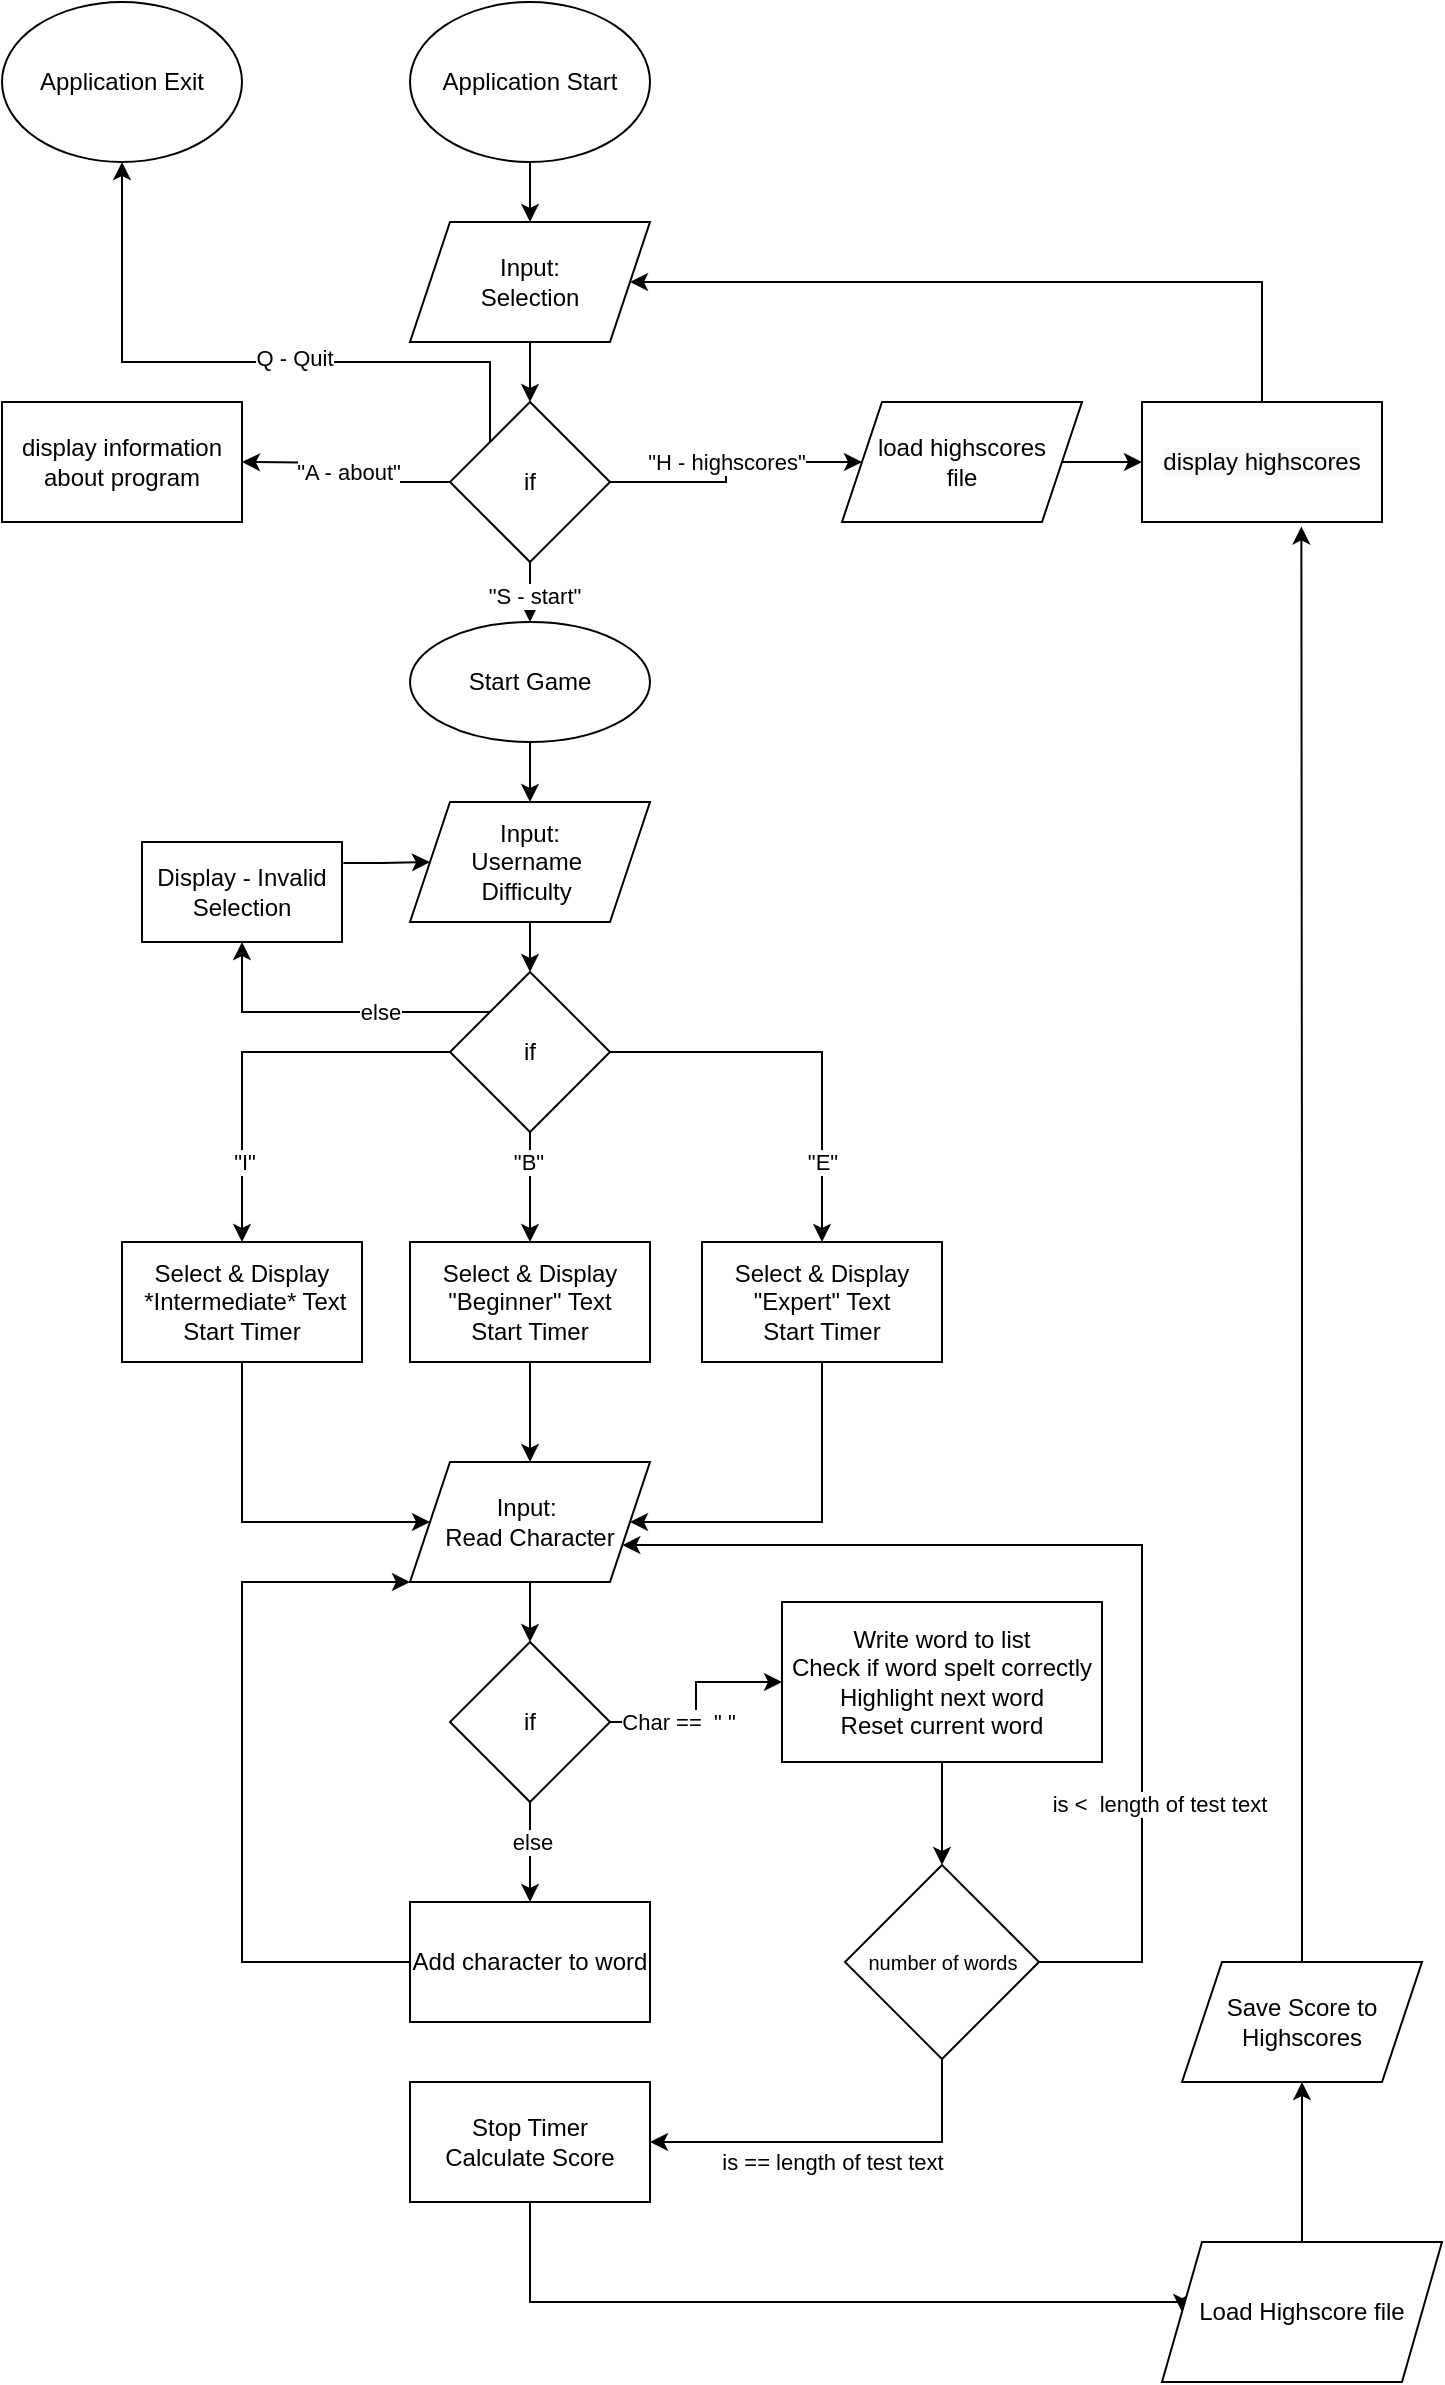 <mxfile version="14.7.6" type="device"><diagram id="Sze8guFou8E7cLVvRhRO" name="Page-1"><mxGraphModel dx="730" dy="555" grid="1" gridSize="10" guides="1" tooltips="1" connect="1" arrows="1" fold="1" page="1" pageScale="1" pageWidth="900" pageHeight="1600" math="0" shadow="0"><root><mxCell id="0"/><mxCell id="1" parent="0"/><mxCell id="P8h3gpK55RwIdtBILjKK-3" value="" style="edgeStyle=orthogonalEdgeStyle;rounded=0;orthogonalLoop=1;jettySize=auto;html=1;" edge="1" parent="1" source="P8h3gpK55RwIdtBILjKK-1" target="P8h3gpK55RwIdtBILjKK-2"><mxGeometry relative="1" as="geometry"/></mxCell><mxCell id="P8h3gpK55RwIdtBILjKK-1" value="Application Start" style="ellipse;whiteSpace=wrap;html=1;" vertex="1" parent="1"><mxGeometry x="354" y="60" width="120" height="80" as="geometry"/></mxCell><mxCell id="P8h3gpK55RwIdtBILjKK-7" value="" style="edgeStyle=orthogonalEdgeStyle;rounded=0;orthogonalLoop=1;jettySize=auto;html=1;" edge="1" parent="1" source="P8h3gpK55RwIdtBILjKK-2" target="P8h3gpK55RwIdtBILjKK-6"><mxGeometry relative="1" as="geometry"/></mxCell><mxCell id="P8h3gpK55RwIdtBILjKK-2" value="Input:&lt;br&gt;Selection" style="shape=parallelogram;perimeter=parallelogramPerimeter;whiteSpace=wrap;html=1;fixedSize=1;" vertex="1" parent="1"><mxGeometry x="354" y="170" width="120" height="60" as="geometry"/></mxCell><mxCell id="P8h3gpK55RwIdtBILjKK-9" value="&quot;H - highscores&quot;" style="edgeStyle=orthogonalEdgeStyle;rounded=0;orthogonalLoop=1;jettySize=auto;html=1;entryX=0;entryY=0.5;entryDx=0;entryDy=0;" edge="1" parent="1" source="P8h3gpK55RwIdtBILjKK-6" target="P8h3gpK55RwIdtBILjKK-52"><mxGeometry relative="1" as="geometry"><mxPoint x="570" y="290" as="targetPoint"/></mxGeometry></mxCell><mxCell id="P8h3gpK55RwIdtBILjKK-11" value="&quot;A - about&quot;" style="edgeStyle=orthogonalEdgeStyle;rounded=0;orthogonalLoop=1;jettySize=auto;html=1;" edge="1" parent="1" source="P8h3gpK55RwIdtBILjKK-6"><mxGeometry relative="1" as="geometry"><mxPoint x="270" y="290" as="targetPoint"/></mxGeometry></mxCell><mxCell id="P8h3gpK55RwIdtBILjKK-13" value="" style="edgeStyle=orthogonalEdgeStyle;rounded=0;orthogonalLoop=1;jettySize=auto;html=1;" edge="1" parent="1" source="P8h3gpK55RwIdtBILjKK-6" target="P8h3gpK55RwIdtBILjKK-12"><mxGeometry relative="1" as="geometry"/></mxCell><mxCell id="P8h3gpK55RwIdtBILjKK-14" value="&quot;S - start&quot;" style="edgeLabel;html=1;align=center;verticalAlign=middle;resizable=0;points=[];" vertex="1" connectable="0" parent="P8h3gpK55RwIdtBILjKK-13"><mxGeometry x="-0.086" y="-2" relative="1" as="geometry"><mxPoint as="offset"/></mxGeometry></mxCell><mxCell id="P8h3gpK55RwIdtBILjKK-72" style="edgeStyle=orthogonalEdgeStyle;rounded=0;orthogonalLoop=1;jettySize=auto;html=1;exitX=0;exitY=0;exitDx=0;exitDy=0;" edge="1" parent="1" source="P8h3gpK55RwIdtBILjKK-6" target="P8h3gpK55RwIdtBILjKK-71"><mxGeometry relative="1" as="geometry"><Array as="points"><mxPoint x="394" y="240"/><mxPoint x="210" y="240"/></Array></mxGeometry></mxCell><mxCell id="P8h3gpK55RwIdtBILjKK-73" value="Q - Quit" style="edgeLabel;html=1;align=center;verticalAlign=middle;resizable=0;points=[];" vertex="1" connectable="0" parent="P8h3gpK55RwIdtBILjKK-72"><mxGeometry x="0.099" y="-2" relative="1" as="geometry"><mxPoint x="40" as="offset"/></mxGeometry></mxCell><mxCell id="P8h3gpK55RwIdtBILjKK-6" value="if" style="rhombus;whiteSpace=wrap;html=1;" vertex="1" parent="1"><mxGeometry x="374" y="260" width="80" height="80" as="geometry"/></mxCell><mxCell id="P8h3gpK55RwIdtBILjKK-16" value="" style="edgeStyle=orthogonalEdgeStyle;rounded=0;orthogonalLoop=1;jettySize=auto;html=1;" edge="1" parent="1" source="P8h3gpK55RwIdtBILjKK-12" target="P8h3gpK55RwIdtBILjKK-15"><mxGeometry relative="1" as="geometry"/></mxCell><mxCell id="P8h3gpK55RwIdtBILjKK-12" value="Start Game" style="ellipse;whiteSpace=wrap;html=1;" vertex="1" parent="1"><mxGeometry x="354" y="370" width="120" height="60" as="geometry"/></mxCell><mxCell id="P8h3gpK55RwIdtBILjKK-18" value="" style="edgeStyle=orthogonalEdgeStyle;rounded=0;orthogonalLoop=1;jettySize=auto;html=1;" edge="1" parent="1" source="P8h3gpK55RwIdtBILjKK-15" target="P8h3gpK55RwIdtBILjKK-17"><mxGeometry relative="1" as="geometry"/></mxCell><mxCell id="P8h3gpK55RwIdtBILjKK-15" value="Input:&lt;br&gt;Username&amp;nbsp;&lt;br&gt;Difficulty&amp;nbsp;" style="shape=parallelogram;perimeter=parallelogramPerimeter;whiteSpace=wrap;html=1;fixedSize=1;" vertex="1" parent="1"><mxGeometry x="354" y="460" width="120" height="60" as="geometry"/></mxCell><mxCell id="P8h3gpK55RwIdtBILjKK-20" value="" style="edgeStyle=orthogonalEdgeStyle;rounded=0;orthogonalLoop=1;jettySize=auto;html=1;" edge="1" parent="1" source="P8h3gpK55RwIdtBILjKK-17" target="P8h3gpK55RwIdtBILjKK-19"><mxGeometry relative="1" as="geometry"/></mxCell><mxCell id="P8h3gpK55RwIdtBILjKK-26" value="&quot;I&quot;" style="edgeLabel;html=1;align=center;verticalAlign=middle;resizable=0;points=[];" vertex="1" connectable="0" parent="P8h3gpK55RwIdtBILjKK-20"><mxGeometry x="-0.233" y="-2" relative="1" as="geometry"><mxPoint x="-27" y="57" as="offset"/></mxGeometry></mxCell><mxCell id="P8h3gpK55RwIdtBILjKK-22" value="&quot;E&quot;" style="edgeStyle=orthogonalEdgeStyle;rounded=0;orthogonalLoop=1;jettySize=auto;html=1;" edge="1" parent="1" source="P8h3gpK55RwIdtBILjKK-17" target="P8h3gpK55RwIdtBILjKK-21"><mxGeometry x="0.602" relative="1" as="geometry"><mxPoint as="offset"/></mxGeometry></mxCell><mxCell id="P8h3gpK55RwIdtBILjKK-24" value="" style="edgeStyle=orthogonalEdgeStyle;rounded=0;orthogonalLoop=1;jettySize=auto;html=1;" edge="1" parent="1" source="P8h3gpK55RwIdtBILjKK-17" target="P8h3gpK55RwIdtBILjKK-23"><mxGeometry relative="1" as="geometry"/></mxCell><mxCell id="P8h3gpK55RwIdtBILjKK-25" value="&quot;B&quot;" style="edgeLabel;html=1;align=center;verticalAlign=middle;resizable=0;points=[];" vertex="1" connectable="0" parent="P8h3gpK55RwIdtBILjKK-24"><mxGeometry x="-0.067" y="2" relative="1" as="geometry"><mxPoint x="-3" y="-11" as="offset"/></mxGeometry></mxCell><mxCell id="P8h3gpK55RwIdtBILjKK-48" style="edgeStyle=orthogonalEdgeStyle;rounded=0;orthogonalLoop=1;jettySize=auto;html=1;exitX=0;exitY=0;exitDx=0;exitDy=0;entryX=0.5;entryY=1;entryDx=0;entryDy=0;" edge="1" parent="1" source="P8h3gpK55RwIdtBILjKK-17" target="P8h3gpK55RwIdtBILjKK-49"><mxGeometry relative="1" as="geometry"><Array as="points"><mxPoint x="270" y="565"/><mxPoint x="270" y="530"/></Array></mxGeometry></mxCell><mxCell id="P8h3gpK55RwIdtBILjKK-50" value="else" style="edgeLabel;html=1;align=center;verticalAlign=middle;resizable=0;points=[];" vertex="1" connectable="0" parent="P8h3gpK55RwIdtBILjKK-48"><mxGeometry x="-0.557" relative="1" as="geometry"><mxPoint x="-20" as="offset"/></mxGeometry></mxCell><mxCell id="P8h3gpK55RwIdtBILjKK-17" value="if" style="rhombus;whiteSpace=wrap;html=1;" vertex="1" parent="1"><mxGeometry x="374" y="545" width="80" height="80" as="geometry"/></mxCell><mxCell id="P8h3gpK55RwIdtBILjKK-34" style="edgeStyle=orthogonalEdgeStyle;rounded=0;orthogonalLoop=1;jettySize=auto;html=1;entryX=0;entryY=0.5;entryDx=0;entryDy=0;" edge="1" parent="1" source="P8h3gpK55RwIdtBILjKK-19" target="P8h3gpK55RwIdtBILjKK-30"><mxGeometry relative="1" as="geometry"><Array as="points"><mxPoint x="270" y="820"/></Array></mxGeometry></mxCell><mxCell id="P8h3gpK55RwIdtBILjKK-19" value="Select &amp;amp; Display&lt;br&gt;&amp;nbsp;*Intermediate* Text&lt;br&gt;Start Timer" style="whiteSpace=wrap;html=1;" vertex="1" parent="1"><mxGeometry x="210" y="680" width="120" height="60" as="geometry"/></mxCell><mxCell id="P8h3gpK55RwIdtBILjKK-35" style="edgeStyle=orthogonalEdgeStyle;rounded=0;orthogonalLoop=1;jettySize=auto;html=1;entryX=1;entryY=0.5;entryDx=0;entryDy=0;" edge="1" parent="1" source="P8h3gpK55RwIdtBILjKK-21" target="P8h3gpK55RwIdtBILjKK-30"><mxGeometry relative="1" as="geometry"><Array as="points"><mxPoint x="560" y="820"/></Array></mxGeometry></mxCell><mxCell id="P8h3gpK55RwIdtBILjKK-21" value="Select &amp;amp; Display &quot;Expert&quot; Text&lt;br&gt;Start Timer" style="whiteSpace=wrap;html=1;" vertex="1" parent="1"><mxGeometry x="500" y="680" width="120" height="60" as="geometry"/></mxCell><mxCell id="P8h3gpK55RwIdtBILjKK-32" value="" style="edgeStyle=orthogonalEdgeStyle;rounded=0;orthogonalLoop=1;jettySize=auto;html=1;" edge="1" parent="1" source="P8h3gpK55RwIdtBILjKK-23" target="P8h3gpK55RwIdtBILjKK-30"><mxGeometry relative="1" as="geometry"/></mxCell><mxCell id="P8h3gpK55RwIdtBILjKK-23" value="Select &amp;amp; Display &quot;Beginner&quot; Text&lt;br&gt;Start Timer" style="whiteSpace=wrap;html=1;" vertex="1" parent="1"><mxGeometry x="354" y="680" width="120" height="60" as="geometry"/></mxCell><mxCell id="P8h3gpK55RwIdtBILjKK-56" style="edgeStyle=orthogonalEdgeStyle;rounded=0;orthogonalLoop=1;jettySize=auto;html=1;exitX=0.5;exitY=0;exitDx=0;exitDy=0;entryX=1;entryY=0.5;entryDx=0;entryDy=0;" edge="1" parent="1" source="P8h3gpK55RwIdtBILjKK-28" target="P8h3gpK55RwIdtBILjKK-2"><mxGeometry relative="1" as="geometry"><Array as="points"><mxPoint x="780" y="200"/></Array></mxGeometry></mxCell><mxCell id="P8h3gpK55RwIdtBILjKK-28" value="&lt;meta charset=&quot;utf-8&quot;&gt;&lt;span style=&quot;color: rgb(0, 0, 0); font-family: helvetica; font-size: 12px; font-style: normal; font-weight: 400; letter-spacing: normal; text-align: center; text-indent: 0px; text-transform: none; word-spacing: 0px; background-color: rgb(248, 249, 250); display: inline; float: none;&quot;&gt;display highscores&lt;/span&gt;" style="rounded=0;whiteSpace=wrap;html=1;" vertex="1" parent="1"><mxGeometry x="720" y="260" width="120" height="60" as="geometry"/></mxCell><mxCell id="P8h3gpK55RwIdtBILjKK-29" value="&lt;span&gt;display information about program&lt;/span&gt;" style="rounded=0;whiteSpace=wrap;html=1;" vertex="1" parent="1"><mxGeometry x="150" y="260" width="120" height="60" as="geometry"/></mxCell><mxCell id="P8h3gpK55RwIdtBILjKK-37" value="" style="edgeStyle=orthogonalEdgeStyle;rounded=0;orthogonalLoop=1;jettySize=auto;html=1;" edge="1" parent="1" source="P8h3gpK55RwIdtBILjKK-30" target="P8h3gpK55RwIdtBILjKK-36"><mxGeometry relative="1" as="geometry"/></mxCell><mxCell id="P8h3gpK55RwIdtBILjKK-30" value="Input:&amp;nbsp;&lt;br&gt;Read Character" style="shape=parallelogram;perimeter=parallelogramPerimeter;whiteSpace=wrap;html=1;fixedSize=1;" vertex="1" parent="1"><mxGeometry x="354" y="790" width="120" height="60" as="geometry"/></mxCell><mxCell id="P8h3gpK55RwIdtBILjKK-39" value="" style="edgeStyle=orthogonalEdgeStyle;rounded=0;orthogonalLoop=1;jettySize=auto;html=1;" edge="1" parent="1" source="P8h3gpK55RwIdtBILjKK-36" target="P8h3gpK55RwIdtBILjKK-38"><mxGeometry relative="1" as="geometry"/></mxCell><mxCell id="P8h3gpK55RwIdtBILjKK-40" value="Char ==&amp;nbsp; &quot; &quot;" style="edgeLabel;html=1;align=center;verticalAlign=middle;resizable=0;points=[];" vertex="1" connectable="0" parent="P8h3gpK55RwIdtBILjKK-39"><mxGeometry x="-0.368" relative="1" as="geometry"><mxPoint as="offset"/></mxGeometry></mxCell><mxCell id="P8h3gpK55RwIdtBILjKK-42" value="" style="edgeStyle=orthogonalEdgeStyle;rounded=0;orthogonalLoop=1;jettySize=auto;html=1;" edge="1" parent="1" source="P8h3gpK55RwIdtBILjKK-36" target="P8h3gpK55RwIdtBILjKK-41"><mxGeometry relative="1" as="geometry"/></mxCell><mxCell id="P8h3gpK55RwIdtBILjKK-43" value="else" style="edgeLabel;html=1;align=center;verticalAlign=middle;resizable=0;points=[];" vertex="1" connectable="0" parent="P8h3gpK55RwIdtBILjKK-42"><mxGeometry x="-0.226" y="1" relative="1" as="geometry"><mxPoint as="offset"/></mxGeometry></mxCell><mxCell id="P8h3gpK55RwIdtBILjKK-36" value="if" style="rhombus;whiteSpace=wrap;html=1;" vertex="1" parent="1"><mxGeometry x="374" y="880" width="80" height="80" as="geometry"/></mxCell><mxCell id="P8h3gpK55RwIdtBILjKK-47" value="" style="edgeStyle=orthogonalEdgeStyle;rounded=0;orthogonalLoop=1;jettySize=auto;html=1;" edge="1" parent="1" source="P8h3gpK55RwIdtBILjKK-38" target="P8h3gpK55RwIdtBILjKK-46"><mxGeometry relative="1" as="geometry"/></mxCell><mxCell id="P8h3gpK55RwIdtBILjKK-38" value="Write word to list&lt;br&gt;Check if word spelt correctly&lt;br&gt;Highlight next word&lt;br&gt;Reset current word" style="whiteSpace=wrap;html=1;" vertex="1" parent="1"><mxGeometry x="540" y="860" width="160" height="80" as="geometry"/></mxCell><mxCell id="P8h3gpK55RwIdtBILjKK-44" style="edgeStyle=orthogonalEdgeStyle;rounded=0;orthogonalLoop=1;jettySize=auto;html=1;entryX=0;entryY=1;entryDx=0;entryDy=0;" edge="1" parent="1" source="P8h3gpK55RwIdtBILjKK-41" target="P8h3gpK55RwIdtBILjKK-30"><mxGeometry relative="1" as="geometry"><Array as="points"><mxPoint x="270" y="1040"/><mxPoint x="270" y="850"/></Array></mxGeometry></mxCell><mxCell id="P8h3gpK55RwIdtBILjKK-41" value="Add character to word" style="whiteSpace=wrap;html=1;" vertex="1" parent="1"><mxGeometry x="354" y="1010" width="120" height="60" as="geometry"/></mxCell><mxCell id="P8h3gpK55RwIdtBILjKK-59" style="edgeStyle=orthogonalEdgeStyle;rounded=0;orthogonalLoop=1;jettySize=auto;html=1;entryX=1;entryY=0.75;entryDx=0;entryDy=0;" edge="1" parent="1" source="P8h3gpK55RwIdtBILjKK-46" target="P8h3gpK55RwIdtBILjKK-30"><mxGeometry relative="1" as="geometry"><Array as="points"><mxPoint x="720" y="1040"/><mxPoint x="720" y="831"/></Array></mxGeometry></mxCell><mxCell id="P8h3gpK55RwIdtBILjKK-60" value="is &amp;lt;&amp;nbsp; length of test text&amp;nbsp;" style="edgeLabel;html=1;align=center;verticalAlign=middle;resizable=0;points=[];" vertex="1" connectable="0" parent="P8h3gpK55RwIdtBILjKK-59"><mxGeometry x="-0.499" y="-1" relative="1" as="geometry"><mxPoint x="9" y="-1" as="offset"/></mxGeometry></mxCell><mxCell id="P8h3gpK55RwIdtBILjKK-63" value="is == length of test text" style="edgeStyle=orthogonalEdgeStyle;rounded=0;orthogonalLoop=1;jettySize=auto;html=1;entryX=1;entryY=0.5;entryDx=0;entryDy=0;" edge="1" parent="1" source="P8h3gpK55RwIdtBILjKK-46" target="P8h3gpK55RwIdtBILjKK-62"><mxGeometry x="0.031" y="10" relative="1" as="geometry"><Array as="points"><mxPoint x="620" y="1130"/></Array><mxPoint as="offset"/></mxGeometry></mxCell><mxCell id="P8h3gpK55RwIdtBILjKK-46" value="&lt;font style=&quot;font-size: 10px&quot;&gt;number of words&lt;br&gt;&lt;/font&gt;" style="rhombus;whiteSpace=wrap;html=1;" vertex="1" parent="1"><mxGeometry x="571.5" y="991.5" width="97" height="97" as="geometry"/></mxCell><mxCell id="P8h3gpK55RwIdtBILjKK-51" value="" style="edgeStyle=orthogonalEdgeStyle;rounded=0;orthogonalLoop=1;jettySize=auto;html=1;exitX=1.007;exitY=0.209;exitDx=0;exitDy=0;exitPerimeter=0;" edge="1" parent="1" source="P8h3gpK55RwIdtBILjKK-49" target="P8h3gpK55RwIdtBILjKK-15"><mxGeometry relative="1" as="geometry"/></mxCell><mxCell id="P8h3gpK55RwIdtBILjKK-49" value="Display - Invalid Selection" style="whiteSpace=wrap;html=1;" vertex="1" parent="1"><mxGeometry x="220" y="480" width="100" height="50" as="geometry"/></mxCell><mxCell id="P8h3gpK55RwIdtBILjKK-53" value="" style="edgeStyle=orthogonalEdgeStyle;rounded=0;orthogonalLoop=1;jettySize=auto;html=1;" edge="1" parent="1" source="P8h3gpK55RwIdtBILjKK-52" target="P8h3gpK55RwIdtBILjKK-28"><mxGeometry relative="1" as="geometry"/></mxCell><mxCell id="P8h3gpK55RwIdtBILjKK-52" value="load highscores&lt;br&gt;file" style="shape=parallelogram;perimeter=parallelogramPerimeter;whiteSpace=wrap;html=1;fixedSize=1;" vertex="1" parent="1"><mxGeometry x="570" y="260" width="120" height="60" as="geometry"/></mxCell><mxCell id="P8h3gpK55RwIdtBILjKK-65" style="edgeStyle=orthogonalEdgeStyle;rounded=0;orthogonalLoop=1;jettySize=auto;html=1;entryX=0;entryY=0.5;entryDx=0;entryDy=0;" edge="1" parent="1" source="P8h3gpK55RwIdtBILjKK-62" target="P8h3gpK55RwIdtBILjKK-64"><mxGeometry relative="1" as="geometry"><Array as="points"><mxPoint x="414" y="1210"/></Array></mxGeometry></mxCell><mxCell id="P8h3gpK55RwIdtBILjKK-62" value="Stop Timer&lt;br&gt;Calculate Score" style="rounded=0;whiteSpace=wrap;html=1;" vertex="1" parent="1"><mxGeometry x="354" y="1100" width="120" height="60" as="geometry"/></mxCell><mxCell id="P8h3gpK55RwIdtBILjKK-68" value="" style="edgeStyle=orthogonalEdgeStyle;rounded=0;orthogonalLoop=1;jettySize=auto;html=1;" edge="1" parent="1" source="P8h3gpK55RwIdtBILjKK-64" target="P8h3gpK55RwIdtBILjKK-67"><mxGeometry relative="1" as="geometry"/></mxCell><mxCell id="P8h3gpK55RwIdtBILjKK-64" value="Load Highscore file" style="shape=parallelogram;perimeter=parallelogramPerimeter;whiteSpace=wrap;html=1;fixedSize=1;" vertex="1" parent="1"><mxGeometry x="730" y="1180" width="140" height="70" as="geometry"/></mxCell><mxCell id="P8h3gpK55RwIdtBILjKK-69" style="edgeStyle=orthogonalEdgeStyle;rounded=0;orthogonalLoop=1;jettySize=auto;html=1;entryX=0.664;entryY=1.037;entryDx=0;entryDy=0;entryPerimeter=0;" edge="1" parent="1" source="P8h3gpK55RwIdtBILjKK-67" target="P8h3gpK55RwIdtBILjKK-28"><mxGeometry relative="1" as="geometry"/></mxCell><mxCell id="P8h3gpK55RwIdtBILjKK-67" value="Save Score to Highscores" style="shape=parallelogram;perimeter=parallelogramPerimeter;whiteSpace=wrap;html=1;fixedSize=1;" vertex="1" parent="1"><mxGeometry x="740" y="1040" width="120" height="60" as="geometry"/></mxCell><mxCell id="P8h3gpK55RwIdtBILjKK-71" value="Application Exit" style="ellipse;whiteSpace=wrap;html=1;" vertex="1" parent="1"><mxGeometry x="150" y="60" width="120" height="80" as="geometry"/></mxCell></root></mxGraphModel></diagram></mxfile>